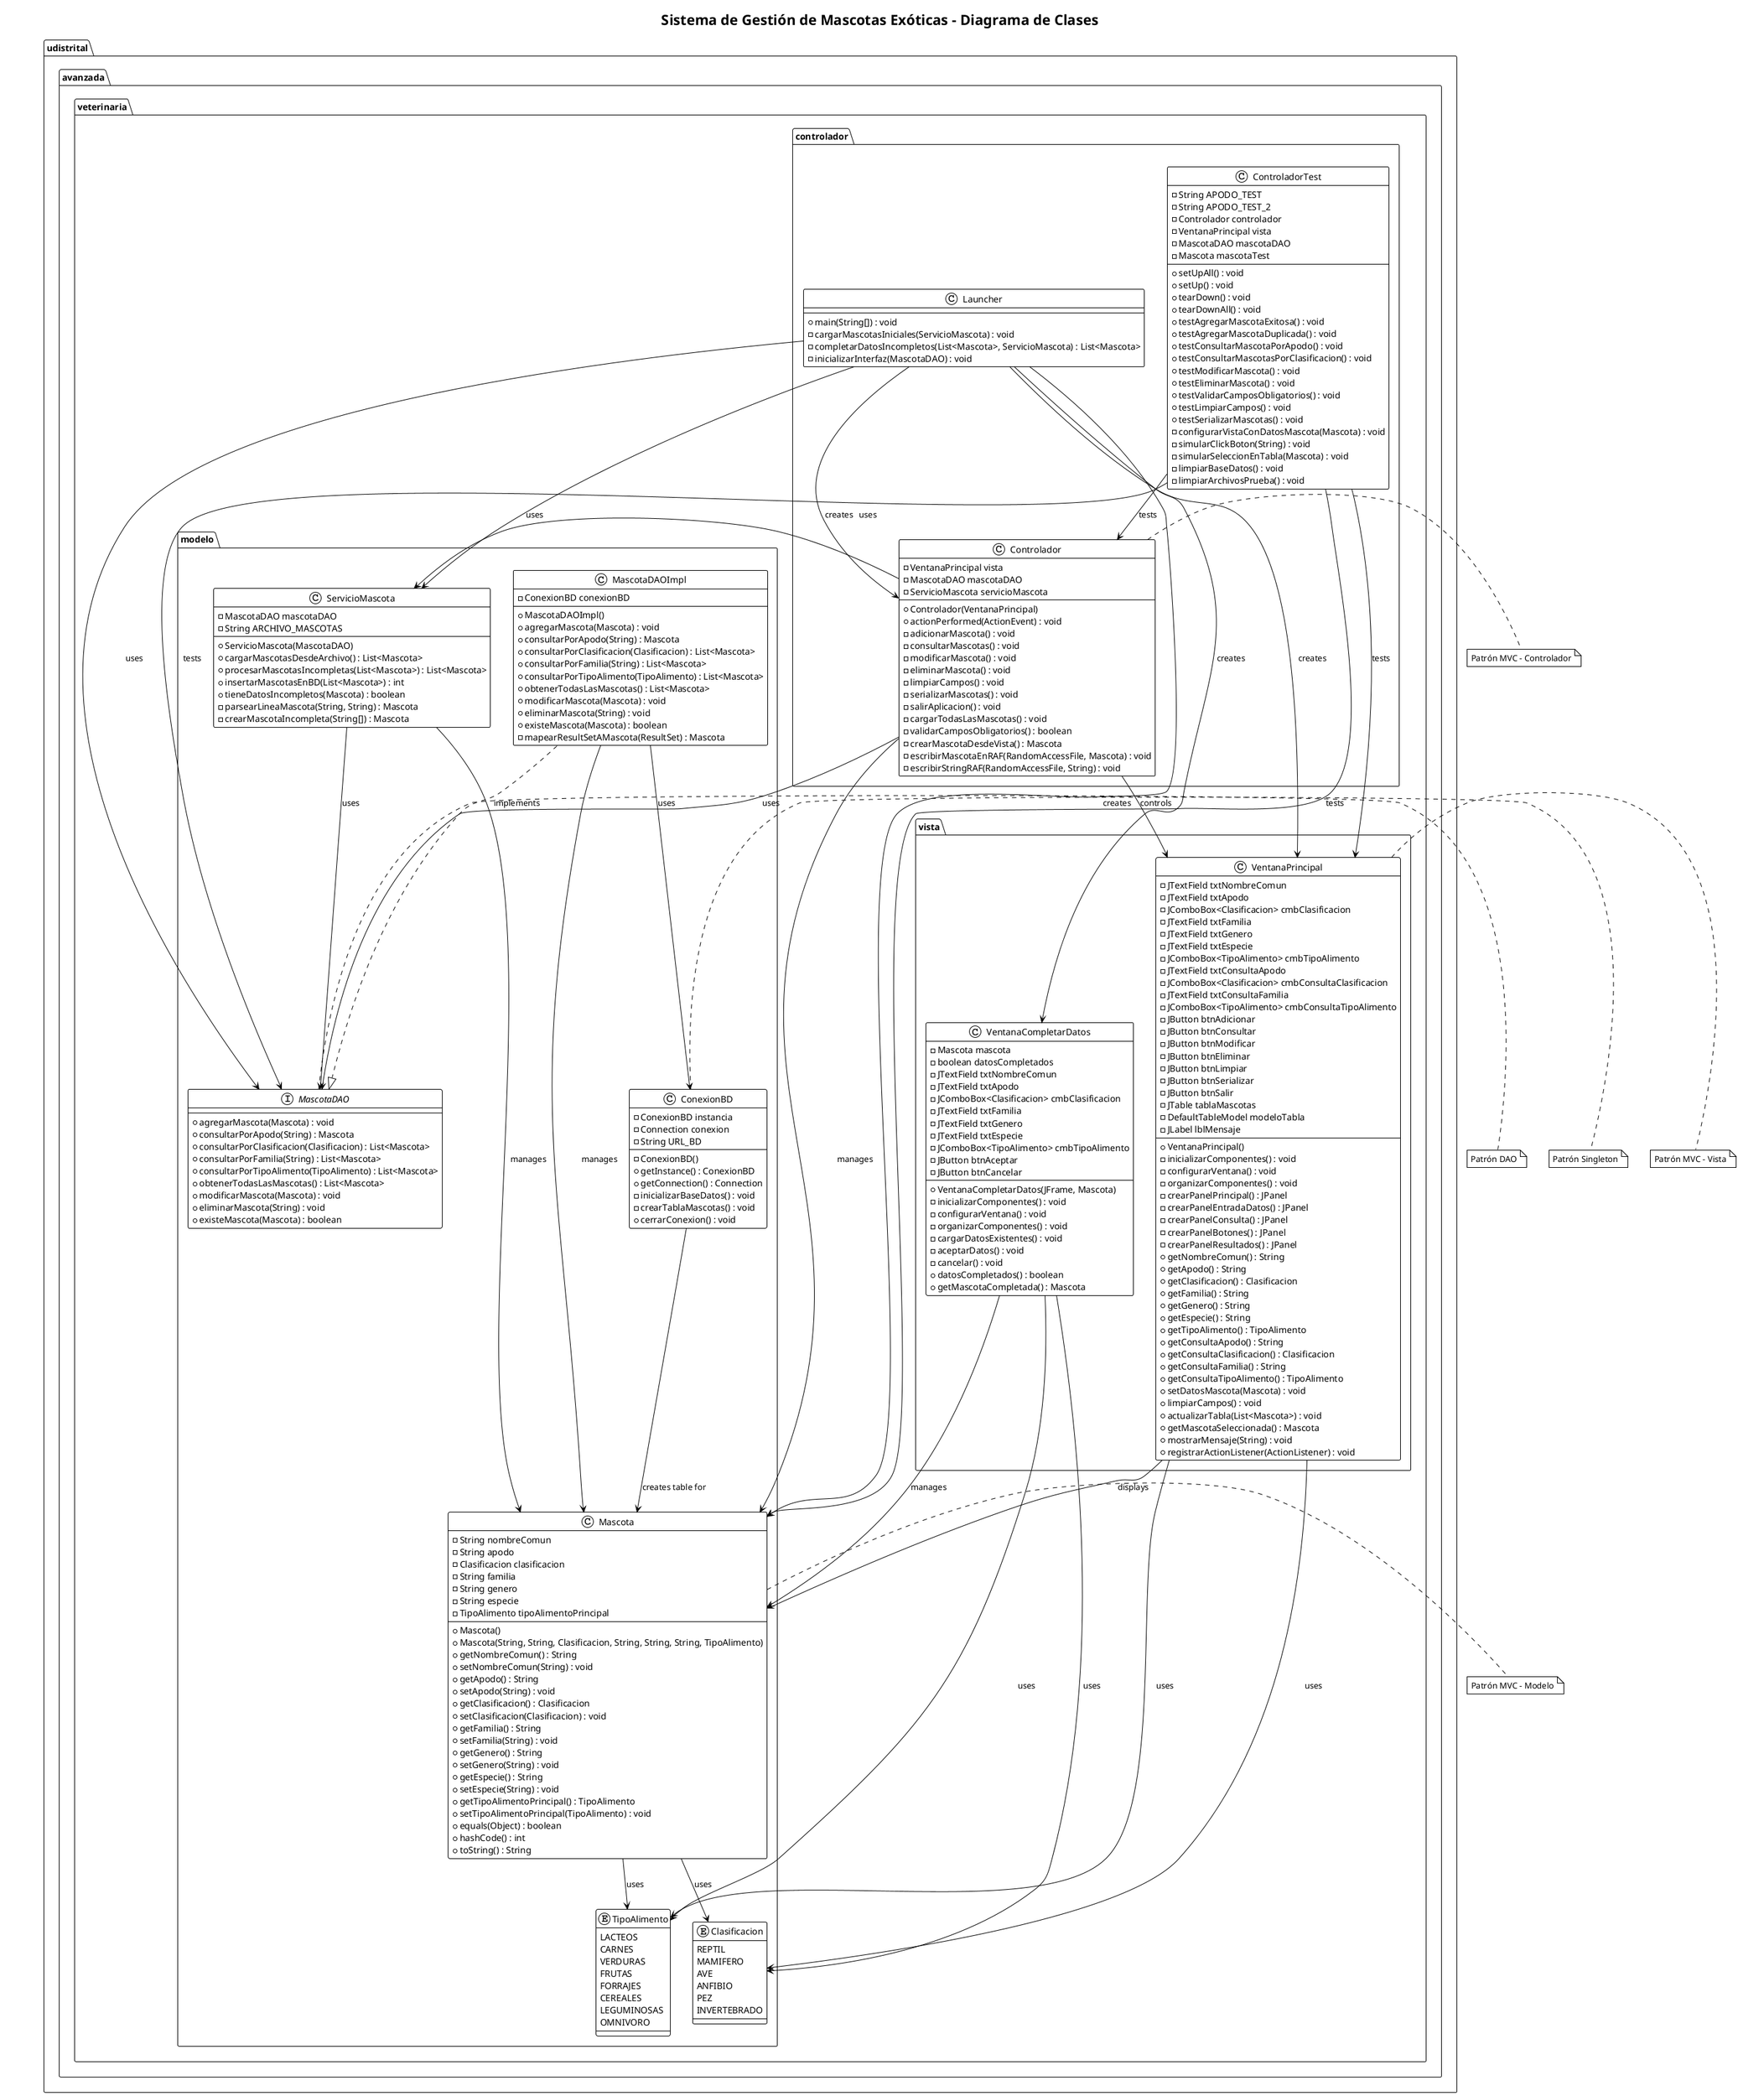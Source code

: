 @startuml DiagramaClasesVeterinaria
!theme plain
title Sistema de Gestión de Mascotas Exóticas - Diagrama de Clases

' Definir paquetes
package "udistrital.avanzada.veterinaria.modelo" {
    enum Clasificacion {
        REPTIL
        MAMIFERO
        AVE
        ANFIBIO
        PEZ
        INVERTEBRADO
    }
    
    enum TipoAlimento {
        LACTEOS
        CARNES
        VERDURAS
        FRUTAS
        FORRAJES
        CEREALES
        LEGUMINOSAS
        OMNIVORO
    }
    
    class Mascota {
        -String nombreComun
        -String apodo
        -Clasificacion clasificacion
        -String familia
        -String genero
        -String especie
        -TipoAlimento tipoAlimentoPrincipal
        +Mascota()
        +Mascota(String, String, Clasificacion, String, String, String, TipoAlimento)
        +getNombreComun() : String
        +setNombreComun(String) : void
        +getApodo() : String
        +setApodo(String) : void
        +getClasificacion() : Clasificacion
        +setClasificacion(Clasificacion) : void
        +getFamilia() : String
        +setFamilia(String) : void
        +getGenero() : String
        +setGenero(String) : void
        +getEspecie() : String
        +setEspecie(String) : void
        +getTipoAlimentoPrincipal() : TipoAlimento
        +setTipoAlimentoPrincipal(TipoAlimento) : void
        +equals(Object) : boolean
        +hashCode() : int
        +toString() : String
    }
}

package "udistrital.avanzada.veterinaria.modelo" {
    class ConexionBD {
        -ConexionBD instancia
        -Connection conexion
        -String URL_BD
        -ConexionBD()
        +getInstance() : ConexionBD
        +getConnection() : Connection
        -inicializarBaseDatos() : void
        -crearTablaMascotas() : void
        +cerrarConexion() : void
    }
    
    interface MascotaDAO {
        +agregarMascota(Mascota) : void
        +consultarPorApodo(String) : Mascota
        +consultarPorClasificacion(Clasificacion) : List<Mascota>
        +consultarPorFamilia(String) : List<Mascota>
        +consultarPorTipoAlimento(TipoAlimento) : List<Mascota>
        +obtenerTodasLasMascotas() : List<Mascota>
        +modificarMascota(Mascota) : void
        +eliminarMascota(String) : void
        +existeMascota(Mascota) : boolean
    }
    
    class MascotaDAOImpl {
        -ConexionBD conexionBD
        +MascotaDAOImpl()
        +agregarMascota(Mascota) : void
        +consultarPorApodo(String) : Mascota
        +consultarPorClasificacion(Clasificacion) : List<Mascota>
        +consultarPorFamilia(String) : List<Mascota>
        +consultarPorTipoAlimento(TipoAlimento) : List<Mascota>
        +obtenerTodasLasMascotas() : List<Mascota>
        +modificarMascota(Mascota) : void
        +eliminarMascota(String) : void
        +existeMascota(Mascota) : boolean
        -mapearResultSetAMascota(ResultSet) : Mascota
    }
    
    class ServicioMascota {
        -MascotaDAO mascotaDAO
        -String ARCHIVO_MASCOTAS
        +ServicioMascota(MascotaDAO)
        +cargarMascotasDesdeArchivo() : List<Mascota>
        +procesarMascotasIncompletas(List<Mascota>) : List<Mascota>
        +insertarMascotasEnBD(List<Mascota>) : int
        +tieneDatosIncompletos(Mascota) : boolean
        -parsearLineaMascota(String, String) : Mascota
        -crearMascotaIncompleta(String[]) : Mascota
    }
}

package "udistrital.avanzada.veterinaria.vista" {
    class VentanaPrincipal {
        -JTextField txtNombreComun
        -JTextField txtApodo
        -JComboBox<Clasificacion> cmbClasificacion
        -JTextField txtFamilia
        -JTextField txtGenero
        -JTextField txtEspecie
        -JComboBox<TipoAlimento> cmbTipoAlimento
        -JTextField txtConsultaApodo
        -JComboBox<Clasificacion> cmbConsultaClasificacion
        -JTextField txtConsultaFamilia
        -JComboBox<TipoAlimento> cmbConsultaTipoAlimento
        -JButton btnAdicionar
        -JButton btnConsultar
        -JButton btnModificar
        -JButton btnEliminar
        -JButton btnLimpiar
        -JButton btnSerializar
        -JButton btnSalir
        -JTable tablaMascotas
        -DefaultTableModel modeloTabla
        -JLabel lblMensaje
        +VentanaPrincipal()
        -inicializarComponentes() : void
        -configurarVentana() : void
        -organizarComponentes() : void
        -crearPanelPrincipal() : JPanel
        -crearPanelEntradaDatos() : JPanel
        -crearPanelConsulta() : JPanel
        -crearPanelBotones() : JPanel
        -crearPanelResultados() : JPanel
        +getNombreComun() : String
        +getApodo() : String
        +getClasificacion() : Clasificacion
        +getFamilia() : String
        +getGenero() : String
        +getEspecie() : String
        +getTipoAlimento() : TipoAlimento
        +getConsultaApodo() : String
        +getConsultaClasificacion() : Clasificacion
        +getConsultaFamilia() : String
        +getConsultaTipoAlimento() : TipoAlimento
        +setDatosMascota(Mascota) : void
        +limpiarCampos() : void
        +actualizarTabla(List<Mascota>) : void
        +getMascotaSeleccionada() : Mascota
        +mostrarMensaje(String) : void
        +registrarActionListener(ActionListener) : void
    }
    
    class VentanaCompletarDatos {
        -Mascota mascota
        -boolean datosCompletados
        -JTextField txtNombreComun
        -JTextField txtApodo
        -JComboBox<Clasificacion> cmbClasificacion
        -JTextField txtFamilia
        -JTextField txtGenero
        -JTextField txtEspecie
        -JComboBox<TipoAlimento> cmbTipoAlimento
        -JButton btnAceptar
        -JButton btnCancelar
        +VentanaCompletarDatos(JFrame, Mascota)
        -inicializarComponentes() : void
        -configurarVentana() : void
        -organizarComponentes() : void
        -cargarDatosExistentes() : void
        -aceptarDatos() : void
        -cancelar() : void
        +datosCompletados() : boolean
        +getMascotaCompletada() : Mascota
    }
}

package "udistrital.avanzada.veterinaria.controlador" {
    class Controlador {
        -VentanaPrincipal vista
        -MascotaDAO mascotaDAO
        -ServicioMascota servicioMascota
        +Controlador(VentanaPrincipal)
        +actionPerformed(ActionEvent) : void
        -adicionarMascota() : void
        -consultarMascotas() : void
        -modificarMascota() : void
        -eliminarMascota() : void
        -limpiarCampos() : void
        -serializarMascotas() : void
        -salirAplicacion() : void
        -cargarTodasLasMascotas() : void
        -validarCamposObligatorios() : boolean
        -crearMascotaDesdeVista() : Mascota
        -escribirMascotaEnRAF(RandomAccessFile, Mascota) : void
        -escribirStringRAF(RandomAccessFile, String) : void
    }
    
    class Launcher {
        +main(String[]) : void
        -cargarMascotasIniciales(ServicioMascota) : void
        -completarDatosIncompletos(List<Mascota>, ServicioMascota) : List<Mascota>
        -inicializarInterfaz(MascotaDAO) : void
    }
}


package "udistrital.avanzada.veterinaria.controlador" {
    class ControladorTest {
        -String APODO_TEST
        -String APODO_TEST_2
        -Controlador controlador
        -VentanaPrincipal vista
        -MascotaDAO mascotaDAO
        -Mascota mascotaTest
        +setUpAll() : void
        +setUp() : void
        +tearDown() : void
        +tearDownAll() : void
        +testAgregarMascotaExitosa() : void
        +testAgregarMascotaDuplicada() : void
        +testConsultarMascotaPorApodo() : void
        +testConsultarMascotasPorClasificacion() : void
        +testModificarMascota() : void
        +testEliminarMascota() : void
        +testValidarCamposObligatorios() : void
        +testLimpiarCampos() : void
        +testSerializarMascotas() : void
        -configurarVistaConDatosMascota(Mascota) : void
        -simularClickBoton(String) : void
        -simularSeleccionEnTabla(Mascota) : void
        -limpiarBaseDatos() : void
        -limpiarArchivosPrueba() : void
    }
}

' Relaciones entre clases
Mascota --> Clasificacion : uses
Mascota --> TipoAlimento : uses
MascotaDAOImpl ..|> MascotaDAO : implements
MascotaDAOImpl --> ConexionBD : uses
MascotaDAOImpl --> Mascota : manages
ConexionBD --> Mascota : creates table for
ServicioMascota --> MascotaDAO : uses
ServicioMascota --> Mascota : manages
VentanaPrincipal --> Mascota : displays
VentanaPrincipal --> Clasificacion : uses
VentanaPrincipal --> TipoAlimento : uses
VentanaCompletarDatos --> Mascota : manages
VentanaCompletarDatos --> Clasificacion : uses
VentanaCompletarDatos --> TipoAlimento : uses
Controlador --> VentanaPrincipal : controls
Controlador --> MascotaDAO : uses
Controlador --> ServicioMascota : uses
Controlador --> Mascota : manages
Launcher --> MascotaDAO : uses
Launcher --> ServicioMascota : uses
Launcher --> Mascota : creates
Launcher --> VentanaPrincipal : creates
Launcher --> VentanaCompletarDatos : creates
Launcher --> Controlador : creates
ControladorTest --> Controlador : tests
ControladorTest --> VentanaPrincipal : tests
ControladorTest --> MascotaDAO : tests
ControladorTest --> Mascota : tests

' Notas sobre patrones de diseño
note right of ConexionBD : Patrón Singleton
note right of MascotaDAO : Patrón DAO
note right of Controlador : Patrón MVC - Controlador
note right of VentanaPrincipal : Patrón MVC - Vista
note right of Mascota : Patrón MVC - Modelo

@enduml
